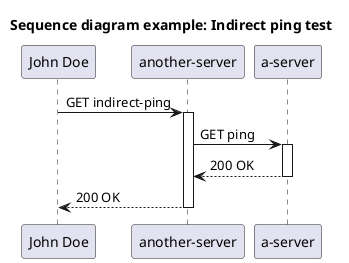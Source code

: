 @startuml
title Sequence diagram example: Indirect ping test
participant "John Doe"
participant "another-server"
participant "a-server"
"John Doe" -> "another-server": GET indirect-ping 
activate "another-server"
"another-server" -> "a-server": GET ping 
activate "a-server"

"a-server" --> "another-server": 200 OK
deactivate "a-server"
"another-server" --> "John Doe": 200 OK
deactivate "another-server"
    @enduml